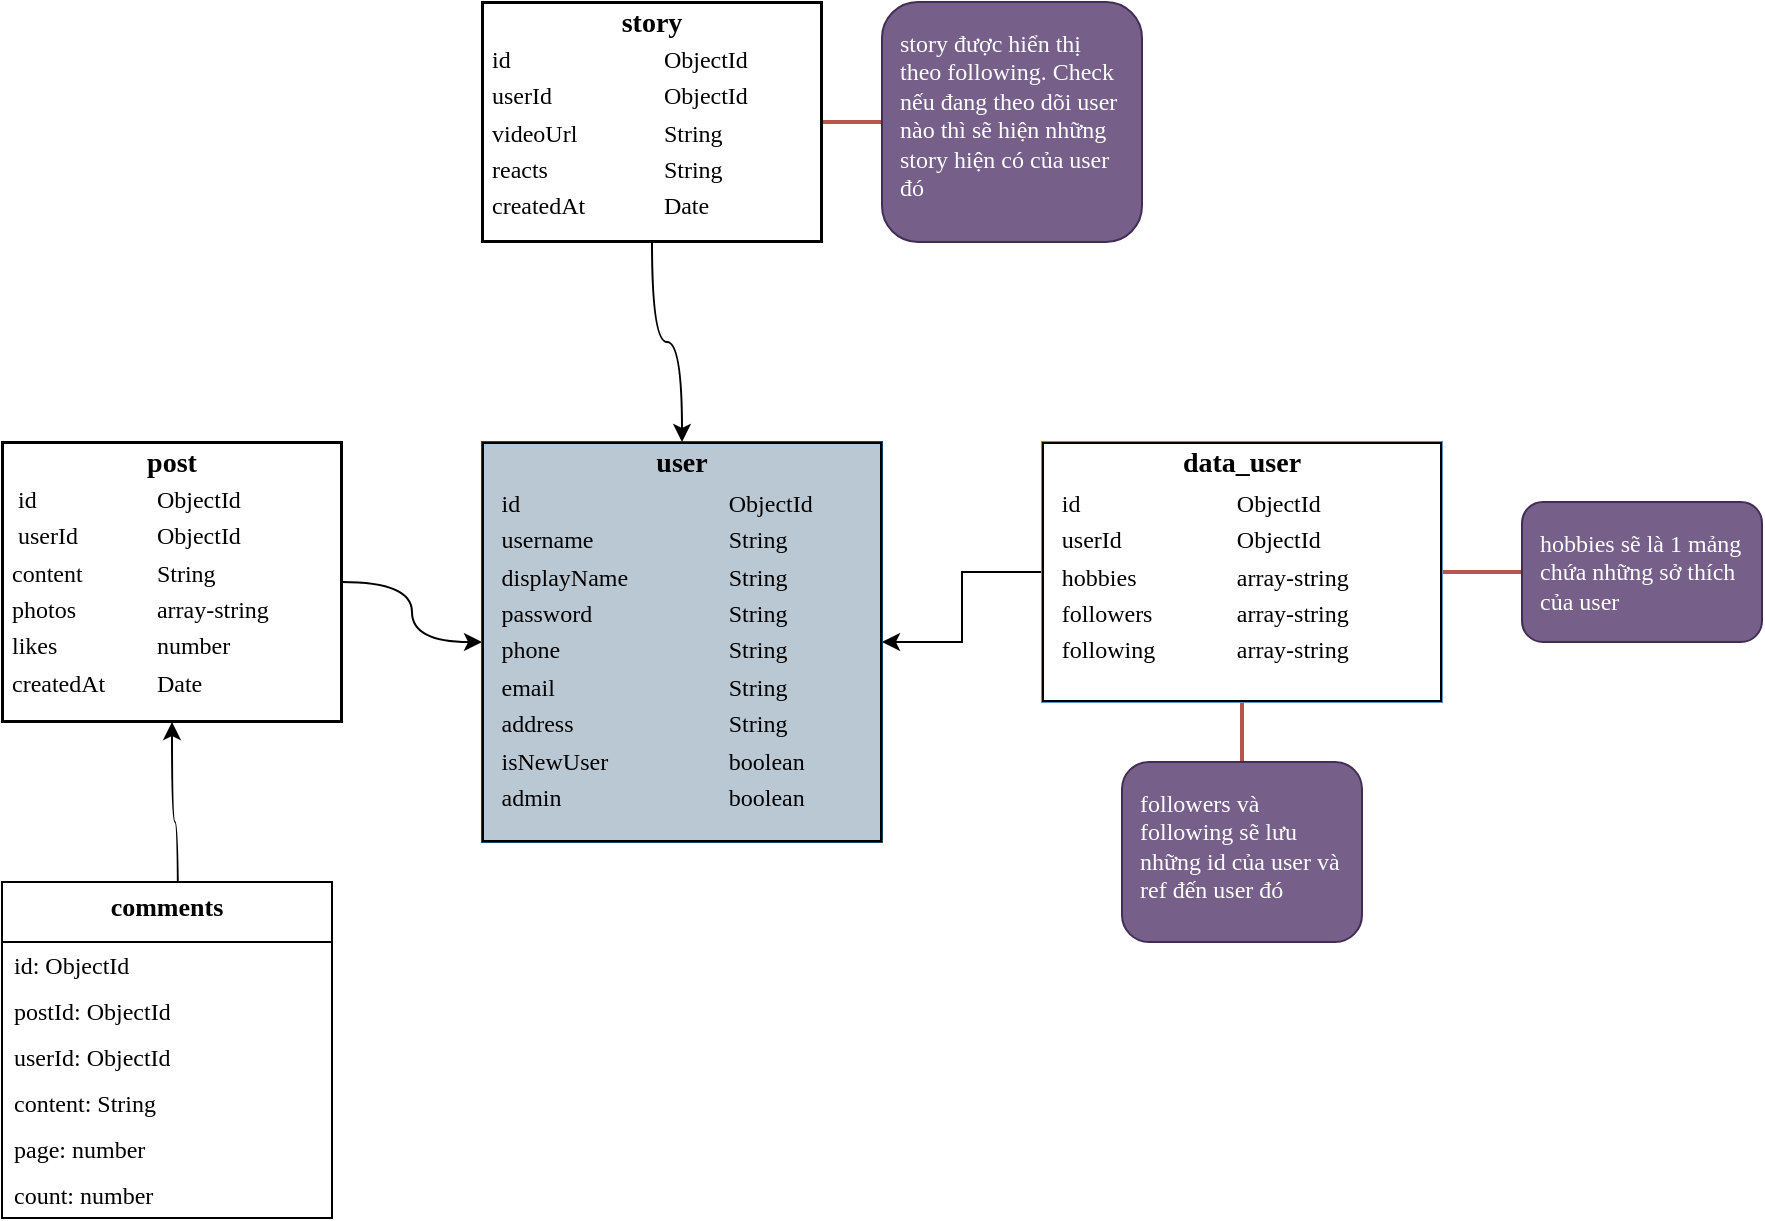 <mxfile version="22.1.4" type="github">
  <diagram name="Page-1" id="efa7a0a1-bf9b-a30e-e6df-94a7791c09e9">
    <mxGraphModel dx="2260" dy="758" grid="1" gridSize="10" guides="1" tooltips="1" connect="1" arrows="1" fold="1" page="1" pageScale="1" pageWidth="826" pageHeight="1169" background="none" math="0" shadow="0">
      <root>
        <mxCell id="0" />
        <mxCell id="1" parent="0" />
        <mxCell id="nXoYVnP4sWO2JrviHPQS-160" value="" style="edgeStyle=orthogonalEdgeStyle;rounded=0;orthogonalLoop=1;jettySize=auto;html=1;fontFamily=Comic Sans MS;fontSize=12;fontColor=default;curved=1;startArrow=classic;startFill=1;endArrow=none;endFill=0;" parent="1" source="nXoYVnP4sWO2JrviHPQS-157" target="nXoYVnP4sWO2JrviHPQS-159" edge="1">
          <mxGeometry relative="1" as="geometry" />
        </mxCell>
        <mxCell id="41hNcN_Gn2_CRPLQVdJF-21" value="" style="edgeStyle=orthogonalEdgeStyle;rounded=0;orthogonalLoop=1;jettySize=auto;html=1;startArrow=classic;startFill=1;endArrow=none;endFill=0;" edge="1" parent="1" source="nXoYVnP4sWO2JrviHPQS-157" target="41hNcN_Gn2_CRPLQVdJF-20">
          <mxGeometry relative="1" as="geometry" />
        </mxCell>
        <mxCell id="nXoYVnP4sWO2JrviHPQS-157" value="&lt;div style=&quot;text-align: center; box-sizing: border-box; width: 100%; background-image: initial; background-position: initial; background-size: initial; background-repeat: initial; background-attachment: initial; background-origin: initial; background-clip: initial; padding: 2px;&quot;&gt;&lt;b&gt;&lt;font style=&quot;font-size: 14px;&quot;&gt;user&lt;/font&gt;&lt;/b&gt;&lt;/div&gt;&lt;table style=&quot;width:100%;font-size:1em;&quot; cellpadding=&quot;2&quot; cellspacing=&quot;0&quot;&gt;&lt;tbody&gt;&lt;tr&gt;&lt;td&gt;&lt;br&gt;&lt;/td&gt;&lt;td&gt;id&lt;/td&gt;&lt;td&gt;ObjectId&lt;/td&gt;&lt;/tr&gt;&lt;tr&gt;&lt;td&gt;&lt;br&gt;&lt;/td&gt;&lt;td&gt;username&lt;/td&gt;&lt;td&gt;String&lt;/td&gt;&lt;/tr&gt;&lt;tr&gt;&lt;td&gt;&lt;br&gt;&lt;/td&gt;&lt;td&gt;displayName&lt;/td&gt;&lt;td&gt;String&lt;/td&gt;&lt;/tr&gt;&lt;tr&gt;&lt;td&gt;&lt;br&gt;&lt;/td&gt;&lt;td&gt;password&lt;/td&gt;&lt;td&gt;String&lt;/td&gt;&lt;/tr&gt;&lt;tr&gt;&lt;td&gt;&lt;br&gt;&lt;/td&gt;&lt;td&gt;phone&lt;/td&gt;&lt;td&gt;String&lt;/td&gt;&lt;/tr&gt;&lt;tr&gt;&lt;td&gt;&lt;br&gt;&lt;/td&gt;&lt;td&gt;email&lt;/td&gt;&lt;td&gt;String&lt;/td&gt;&lt;/tr&gt;&lt;tr&gt;&lt;td&gt;&lt;br&gt;&lt;/td&gt;&lt;td&gt;address&lt;/td&gt;&lt;td&gt;String&lt;/td&gt;&lt;/tr&gt;&lt;tr&gt;&lt;td&gt;&lt;br&gt;&lt;/td&gt;&lt;td&gt;isNewUser&lt;/td&gt;&lt;td&gt;boolean&lt;/td&gt;&lt;/tr&gt;&lt;tr&gt;&lt;td&gt;&lt;br&gt;&lt;/td&gt;&lt;td&gt;admin&lt;/td&gt;&lt;td&gt;boolean&lt;/td&gt;&lt;/tr&gt;&lt;tr&gt;&lt;td&gt;&lt;br&gt;&lt;/td&gt;&lt;td&gt;&lt;br&gt;&lt;/td&gt;&lt;td&gt;&lt;br&gt;&lt;/td&gt;&lt;/tr&gt;&lt;tr&gt;&lt;td&gt;&lt;br&gt;&lt;/td&gt;&lt;td&gt;&lt;br&gt;&lt;/td&gt;&lt;td&gt;&lt;br&gt;&lt;/td&gt;&lt;/tr&gt;&lt;/tbody&gt;&lt;/table&gt;" style="verticalAlign=top;align=left;overflow=fill;html=1;whiteSpace=wrap;rounded=0;shadow=0;glass=0;spacing=9;fontFamily=Comic Sans MS;fontSize=12;fillColor=#bac8d3;textDirection=ltr;labelBackgroundColor=none;labelBorderColor=default;fillStyle=solid;strokeColor=#23445d;" parent="1" vertex="1">
          <mxGeometry x="60" y="320" width="200" height="200" as="geometry" />
        </mxCell>
        <mxCell id="41hNcN_Gn2_CRPLQVdJF-19" value="" style="rounded=0;orthogonalLoop=1;jettySize=auto;html=1;endArrow=classic;endFill=1;edgeStyle=orthogonalEdgeStyle;curved=1;startArrow=classic;startFill=1;" edge="1" parent="1" source="nXoYVnP4sWO2JrviHPQS-159" target="nZpVSOsOOwoPVGHy4TQY-24">
          <mxGeometry relative="1" as="geometry">
            <Array as="points">
              <mxPoint x="-95" y="510" />
              <mxPoint x="-92" y="510" />
            </Array>
          </mxGeometry>
        </mxCell>
        <mxCell id="nXoYVnP4sWO2JrviHPQS-159" value="&lt;div style=&quot;text-align: center; box-sizing: border-box; width: 100%; background-image: initial; background-position: initial; background-size: initial; background-repeat: initial; background-attachment: initial; background-origin: initial; background-clip: initial; padding: 2px;&quot;&gt;&lt;span style=&quot;font-size: 14px;&quot;&gt;&lt;b&gt;post&lt;/b&gt;&lt;/span&gt;&lt;br&gt;&lt;table style=&quot;font-size: 1em; text-align: left; width: 100%;&quot; cellpadding=&quot;2&quot; cellspacing=&quot;0&quot;&gt;&lt;tbody&gt;&lt;tr&gt;&lt;td&gt;&amp;nbsp;id&lt;/td&gt;&lt;td&gt;ObjectId&lt;/td&gt;&lt;td&gt;&lt;br&gt;&lt;/td&gt;&lt;/tr&gt;&lt;tr&gt;&lt;td&gt;&amp;nbsp;userId&lt;/td&gt;&lt;td&gt;ObjectId&lt;/td&gt;&lt;td&gt;&lt;br&gt;&lt;/td&gt;&lt;/tr&gt;&lt;tr&gt;&lt;td&gt;content&lt;br&gt;&lt;/td&gt;&lt;td&gt;String&lt;/td&gt;&lt;td&gt;&lt;br&gt;&lt;/td&gt;&lt;/tr&gt;&lt;tr&gt;&lt;td&gt;photos&lt;/td&gt;&lt;td&gt;array-string&lt;/td&gt;&lt;td&gt;&lt;br&gt;&lt;/td&gt;&lt;/tr&gt;&lt;tr&gt;&lt;td&gt;likes&lt;/td&gt;&lt;td&gt;number&lt;/td&gt;&lt;td&gt;&lt;br&gt;&lt;/td&gt;&lt;/tr&gt;&lt;tr&gt;&lt;td&gt;createdAt&lt;/td&gt;&lt;td&gt;Date&lt;/td&gt;&lt;td&gt;&lt;br&gt;&lt;/td&gt;&lt;/tr&gt;&lt;tr&gt;&lt;td&gt;&lt;br&gt;&lt;/td&gt;&lt;td&gt;&lt;br&gt;&lt;/td&gt;&lt;td&gt;&lt;br&gt;&lt;/td&gt;&lt;/tr&gt;&lt;/tbody&gt;&lt;/table&gt;&lt;/div&gt;" style="verticalAlign=top;align=left;overflow=fill;html=1;rounded=0;shadow=0;glass=0;strokeColor=default;spacing=9;fontFamily=Comic Sans MS;fontSize=12;fontColor=default;fillColor=default;gradientColor=none;textDirection=ltr;labelBackgroundColor=default;labelBorderColor=default;fillStyle=solid;whiteSpace=wrap;" parent="1" vertex="1">
          <mxGeometry x="-180" y="320" width="170" height="140" as="geometry" />
        </mxCell>
        <mxCell id="nZpVSOsOOwoPVGHy4TQY-21" value="" style="edgeStyle=orthogonalEdgeStyle;curved=1;rounded=0;orthogonalLoop=1;jettySize=auto;html=1;fontFamily=Comic Sans MS;fontSize=12;fontColor=default;startSize=30;" parent="1" source="nZpVSOsOOwoPVGHy4TQY-11" target="nXoYVnP4sWO2JrviHPQS-157" edge="1">
          <mxGeometry relative="1" as="geometry" />
        </mxCell>
        <mxCell id="41hNcN_Gn2_CRPLQVdJF-29" value="" style="edgeStyle=orthogonalEdgeStyle;rounded=0;orthogonalLoop=1;jettySize=auto;html=1;endArrow=none;endFill=0;fillColor=#f8cecc;strokeColor=#b85450;strokeWidth=2;" edge="1" parent="1" source="nZpVSOsOOwoPVGHy4TQY-11" target="41hNcN_Gn2_CRPLQVdJF-28">
          <mxGeometry relative="1" as="geometry" />
        </mxCell>
        <mxCell id="nZpVSOsOOwoPVGHy4TQY-11" value="&lt;div style=&quot;text-align: center; box-sizing: border-box; width: 100%; background-image: initial; background-position: initial; background-size: initial; background-repeat: initial; background-attachment: initial; background-origin: initial; background-clip: initial; padding: 2px;&quot;&gt;&lt;span style=&quot;font-size: 14px;&quot;&gt;&lt;b&gt;story&lt;/b&gt;&lt;/span&gt;&lt;br&gt;&lt;table style=&quot;font-size: 1em; text-align: left; width: 100%;&quot; cellpadding=&quot;2&quot; cellspacing=&quot;0&quot;&gt;&lt;tbody&gt;&lt;tr&gt;&lt;td&gt;id&lt;/td&gt;&lt;td&gt;ObjectId&lt;/td&gt;&lt;/tr&gt;&lt;tr&gt;&lt;td&gt;userId&lt;/td&gt;&lt;td&gt;ObjectId&lt;/td&gt;&lt;/tr&gt;&lt;tr&gt;&lt;td&gt;videoUrl&lt;/td&gt;&lt;td&gt;String&lt;/td&gt;&lt;/tr&gt;&lt;tr&gt;&lt;td&gt;reacts&lt;/td&gt;&lt;td&gt;String&lt;/td&gt;&lt;/tr&gt;&lt;tr&gt;&lt;td&gt;createdAt&lt;/td&gt;&lt;td&gt;Date&lt;/td&gt;&lt;/tr&gt;&lt;tr&gt;&lt;td&gt;&lt;br&gt;&lt;/td&gt;&lt;td&gt;&lt;br&gt;&lt;/td&gt;&lt;/tr&gt;&lt;/tbody&gt;&lt;/table&gt;&lt;/div&gt;" style="verticalAlign=top;align=left;overflow=fill;html=1;rounded=0;shadow=0;glass=0;strokeColor=default;spacing=9;fontFamily=Comic Sans MS;fontSize=12;fontColor=default;fillColor=default;gradientColor=none;textDirection=ltr;labelBackgroundColor=default;labelBorderColor=default;fillStyle=solid;whiteSpace=wrap;" parent="1" vertex="1">
          <mxGeometry x="60" y="100" width="170" height="120" as="geometry" />
        </mxCell>
        <mxCell id="nZpVSOsOOwoPVGHy4TQY-23" value="comments" style="swimlane;fontStyle=1;childLayout=stackLayout;horizontal=1;startSize=30;horizontalStack=0;resizeParent=1;resizeParentMax=0;resizeLast=0;collapsible=1;marginBottom=0;whiteSpace=wrap;html=1;rounded=0;shadow=0;glass=0;labelBackgroundColor=none;labelBorderColor=none;strokeColor=default;align=center;verticalAlign=middle;spacing=9;fontFamily=Comic Sans MS;fontSize=13;fontColor=default;fillColor=default;gradientColor=none;spacingTop=-7;swimlaneFillColor=default;" parent="1" vertex="1">
          <mxGeometry x="-180" y="540" width="165" height="168" as="geometry">
            <mxRectangle x="-155" y="450" width="90" height="40" as="alternateBounds" />
          </mxGeometry>
        </mxCell>
        <mxCell id="nZpVSOsOOwoPVGHy4TQY-24" value="id: ObjectId" style="text;strokeColor=none;fillColor=none;align=left;verticalAlign=middle;spacingLeft=4;spacingRight=4;overflow=hidden;points=[[0,0.5],[1,0.5]];portConstraint=eastwest;rotatable=0;whiteSpace=wrap;html=1;fontSize=12;fontFamily=Comic Sans MS;fontColor=default;" parent="nZpVSOsOOwoPVGHy4TQY-23" vertex="1">
          <mxGeometry y="30" width="165" height="23" as="geometry" />
        </mxCell>
        <mxCell id="nZpVSOsOOwoPVGHy4TQY-25" value="postId: ObjectId" style="text;strokeColor=none;fillColor=none;align=left;verticalAlign=middle;spacingLeft=4;spacingRight=4;overflow=hidden;points=[[0,0.5],[1,0.5]];portConstraint=eastwest;rotatable=0;whiteSpace=wrap;html=1;fontSize=12;fontFamily=Comic Sans MS;fontColor=default;" parent="nZpVSOsOOwoPVGHy4TQY-23" vertex="1">
          <mxGeometry y="53" width="165" height="23" as="geometry" />
        </mxCell>
        <mxCell id="41hNcN_Gn2_CRPLQVdJF-18" value="userId: ObjectId" style="text;strokeColor=none;fillColor=none;align=left;verticalAlign=middle;spacingLeft=4;spacingRight=4;overflow=hidden;points=[[0,0.5],[1,0.5]];portConstraint=eastwest;rotatable=0;whiteSpace=wrap;html=1;fontSize=12;fontFamily=Comic Sans MS;fontColor=default;" vertex="1" parent="nZpVSOsOOwoPVGHy4TQY-23">
          <mxGeometry y="76" width="165" height="23" as="geometry" />
        </mxCell>
        <mxCell id="nZpVSOsOOwoPVGHy4TQY-26" value="content: String" style="text;strokeColor=none;fillColor=none;align=left;verticalAlign=middle;spacingLeft=4;spacingRight=4;overflow=hidden;points=[[0,0.5],[1,0.5]];portConstraint=eastwest;rotatable=0;whiteSpace=wrap;html=1;fontSize=12;fontFamily=Comic Sans MS;fontColor=default;" parent="nZpVSOsOOwoPVGHy4TQY-23" vertex="1">
          <mxGeometry y="99" width="165" height="23" as="geometry" />
        </mxCell>
        <mxCell id="nZpVSOsOOwoPVGHy4TQY-27" value="page: number" style="text;strokeColor=none;fillColor=none;align=left;verticalAlign=middle;spacingLeft=4;spacingRight=4;overflow=hidden;points=[[0,0.5],[1,0.5]];portConstraint=eastwest;rotatable=0;whiteSpace=wrap;html=1;fontSize=12;fontFamily=Comic Sans MS;fontColor=default;" parent="nZpVSOsOOwoPVGHy4TQY-23" vertex="1">
          <mxGeometry y="122" width="165" height="23" as="geometry" />
        </mxCell>
        <mxCell id="nZpVSOsOOwoPVGHy4TQY-28" value="count: number" style="text;strokeColor=none;fillColor=none;align=left;verticalAlign=middle;spacingLeft=4;spacingRight=4;overflow=hidden;points=[[0,0.5],[1,0.5]];portConstraint=eastwest;rotatable=0;whiteSpace=wrap;html=1;fontSize=12;fontFamily=Comic Sans MS;fontColor=default;" parent="nZpVSOsOOwoPVGHy4TQY-23" vertex="1">
          <mxGeometry y="145" width="165" height="23" as="geometry" />
        </mxCell>
        <mxCell id="41hNcN_Gn2_CRPLQVdJF-25" value="" style="edgeStyle=orthogonalEdgeStyle;rounded=0;orthogonalLoop=1;jettySize=auto;html=1;endArrow=none;endFill=0;fillColor=#f8cecc;strokeColor=#b85450;strokeWidth=2;" edge="1" parent="1" source="41hNcN_Gn2_CRPLQVdJF-20" target="41hNcN_Gn2_CRPLQVdJF-24">
          <mxGeometry relative="1" as="geometry" />
        </mxCell>
        <mxCell id="41hNcN_Gn2_CRPLQVdJF-32" value="" style="edgeStyle=orthogonalEdgeStyle;rounded=0;orthogonalLoop=1;jettySize=auto;html=1;fillColor=#f8cecc;strokeColor=#b85450;strokeWidth=2;endArrow=none;endFill=0;" edge="1" parent="1" source="41hNcN_Gn2_CRPLQVdJF-20" target="41hNcN_Gn2_CRPLQVdJF-31">
          <mxGeometry relative="1" as="geometry" />
        </mxCell>
        <mxCell id="41hNcN_Gn2_CRPLQVdJF-20" value="&lt;div style=&quot;text-align: center; box-sizing: border-box; width: 100%; background-image: initial; background-position: initial; background-size: initial; background-repeat: initial; background-attachment: initial; background-origin: initial; background-clip: initial; padding: 2px;&quot;&gt;&lt;b&gt;&lt;font style=&quot;font-size: 14px;&quot;&gt;data_user&lt;/font&gt;&lt;/b&gt;&lt;/div&gt;&lt;table style=&quot;width:100%;font-size:1em;&quot; cellpadding=&quot;2&quot; cellspacing=&quot;0&quot;&gt;&lt;tbody&gt;&lt;tr&gt;&lt;td&gt;&lt;br&gt;&lt;/td&gt;&lt;td&gt;id&lt;/td&gt;&lt;td&gt;ObjectId&lt;/td&gt;&lt;/tr&gt;&lt;tr&gt;&lt;td&gt;&lt;br&gt;&lt;/td&gt;&lt;td&gt;userId&lt;/td&gt;&lt;td&gt;ObjectId&lt;/td&gt;&lt;/tr&gt;&lt;tr&gt;&lt;td&gt;&lt;br&gt;&lt;/td&gt;&lt;td&gt;hobbies&lt;/td&gt;&lt;td&gt;array-string&lt;/td&gt;&lt;/tr&gt;&lt;tr&gt;&lt;td&gt;&lt;br&gt;&lt;/td&gt;&lt;td&gt;followers&lt;/td&gt;&lt;td&gt;array-string&lt;/td&gt;&lt;/tr&gt;&lt;tr&gt;&lt;td&gt;&lt;br&gt;&lt;/td&gt;&lt;td&gt;following&lt;/td&gt;&lt;td&gt;array-string&lt;/td&gt;&lt;/tr&gt;&lt;tr&gt;&lt;td&gt;&lt;br&gt;&lt;/td&gt;&lt;td&gt;&lt;br&gt;&lt;/td&gt;&lt;td&gt;&lt;br&gt;&lt;/td&gt;&lt;/tr&gt;&lt;/tbody&gt;&lt;/table&gt;" style="verticalAlign=top;align=left;overflow=fill;html=1;whiteSpace=wrap;rounded=0;shadow=0;glass=0;strokeColor=#6c8ebf;spacing=9;fontFamily=Comic Sans MS;fontSize=12;fontColor=default;fillColor=#dae8fc;gradientColor=none;textDirection=ltr;labelBackgroundColor=default;labelBorderColor=default;" vertex="1" parent="1">
          <mxGeometry x="340" y="320" width="200" height="130" as="geometry" />
        </mxCell>
        <mxCell id="41hNcN_Gn2_CRPLQVdJF-24" value="followers và following sẽ lưu những id của user và ref đến user đó" style="whiteSpace=wrap;html=1;fontFamily=Comic Sans MS;align=left;verticalAlign=top;fillColor=#76608a;strokeColor=#432D57;rounded=1;shadow=0;glass=0;spacing=9;labelBackgroundColor=none;labelBorderColor=none;fontColor=#ffffff;" vertex="1" parent="1">
          <mxGeometry x="380" y="480" width="120" height="90" as="geometry" />
        </mxCell>
        <mxCell id="41hNcN_Gn2_CRPLQVdJF-28" value="story được hiển thị theo following. Check nếu đang theo dõi user nào thì sẽ hiện những story hiện có của user đó" style="whiteSpace=wrap;html=1;fontFamily=Comic Sans MS;align=left;verticalAlign=top;rounded=1;shadow=0;glass=0;spacing=9;labelBackgroundColor=none;labelBorderColor=none;fillStyle=solid;fillColor=#76608a;fontColor=#ffffff;strokeColor=#432D57;" vertex="1" parent="1">
          <mxGeometry x="260" y="100" width="130" height="120" as="geometry" />
        </mxCell>
        <mxCell id="41hNcN_Gn2_CRPLQVdJF-31" value="hobbies sẽ là 1 mảng chứa những sở thích của user" style="whiteSpace=wrap;html=1;fontFamily=Comic Sans MS;align=left;verticalAlign=top;fillColor=#76608a;strokeColor=#432D57;rounded=1;shadow=0;glass=0;spacing=9;labelBackgroundColor=none;labelBorderColor=none;fontColor=#ffffff;" vertex="1" parent="1">
          <mxGeometry x="580" y="350" width="120" height="70" as="geometry" />
        </mxCell>
      </root>
    </mxGraphModel>
  </diagram>
</mxfile>
